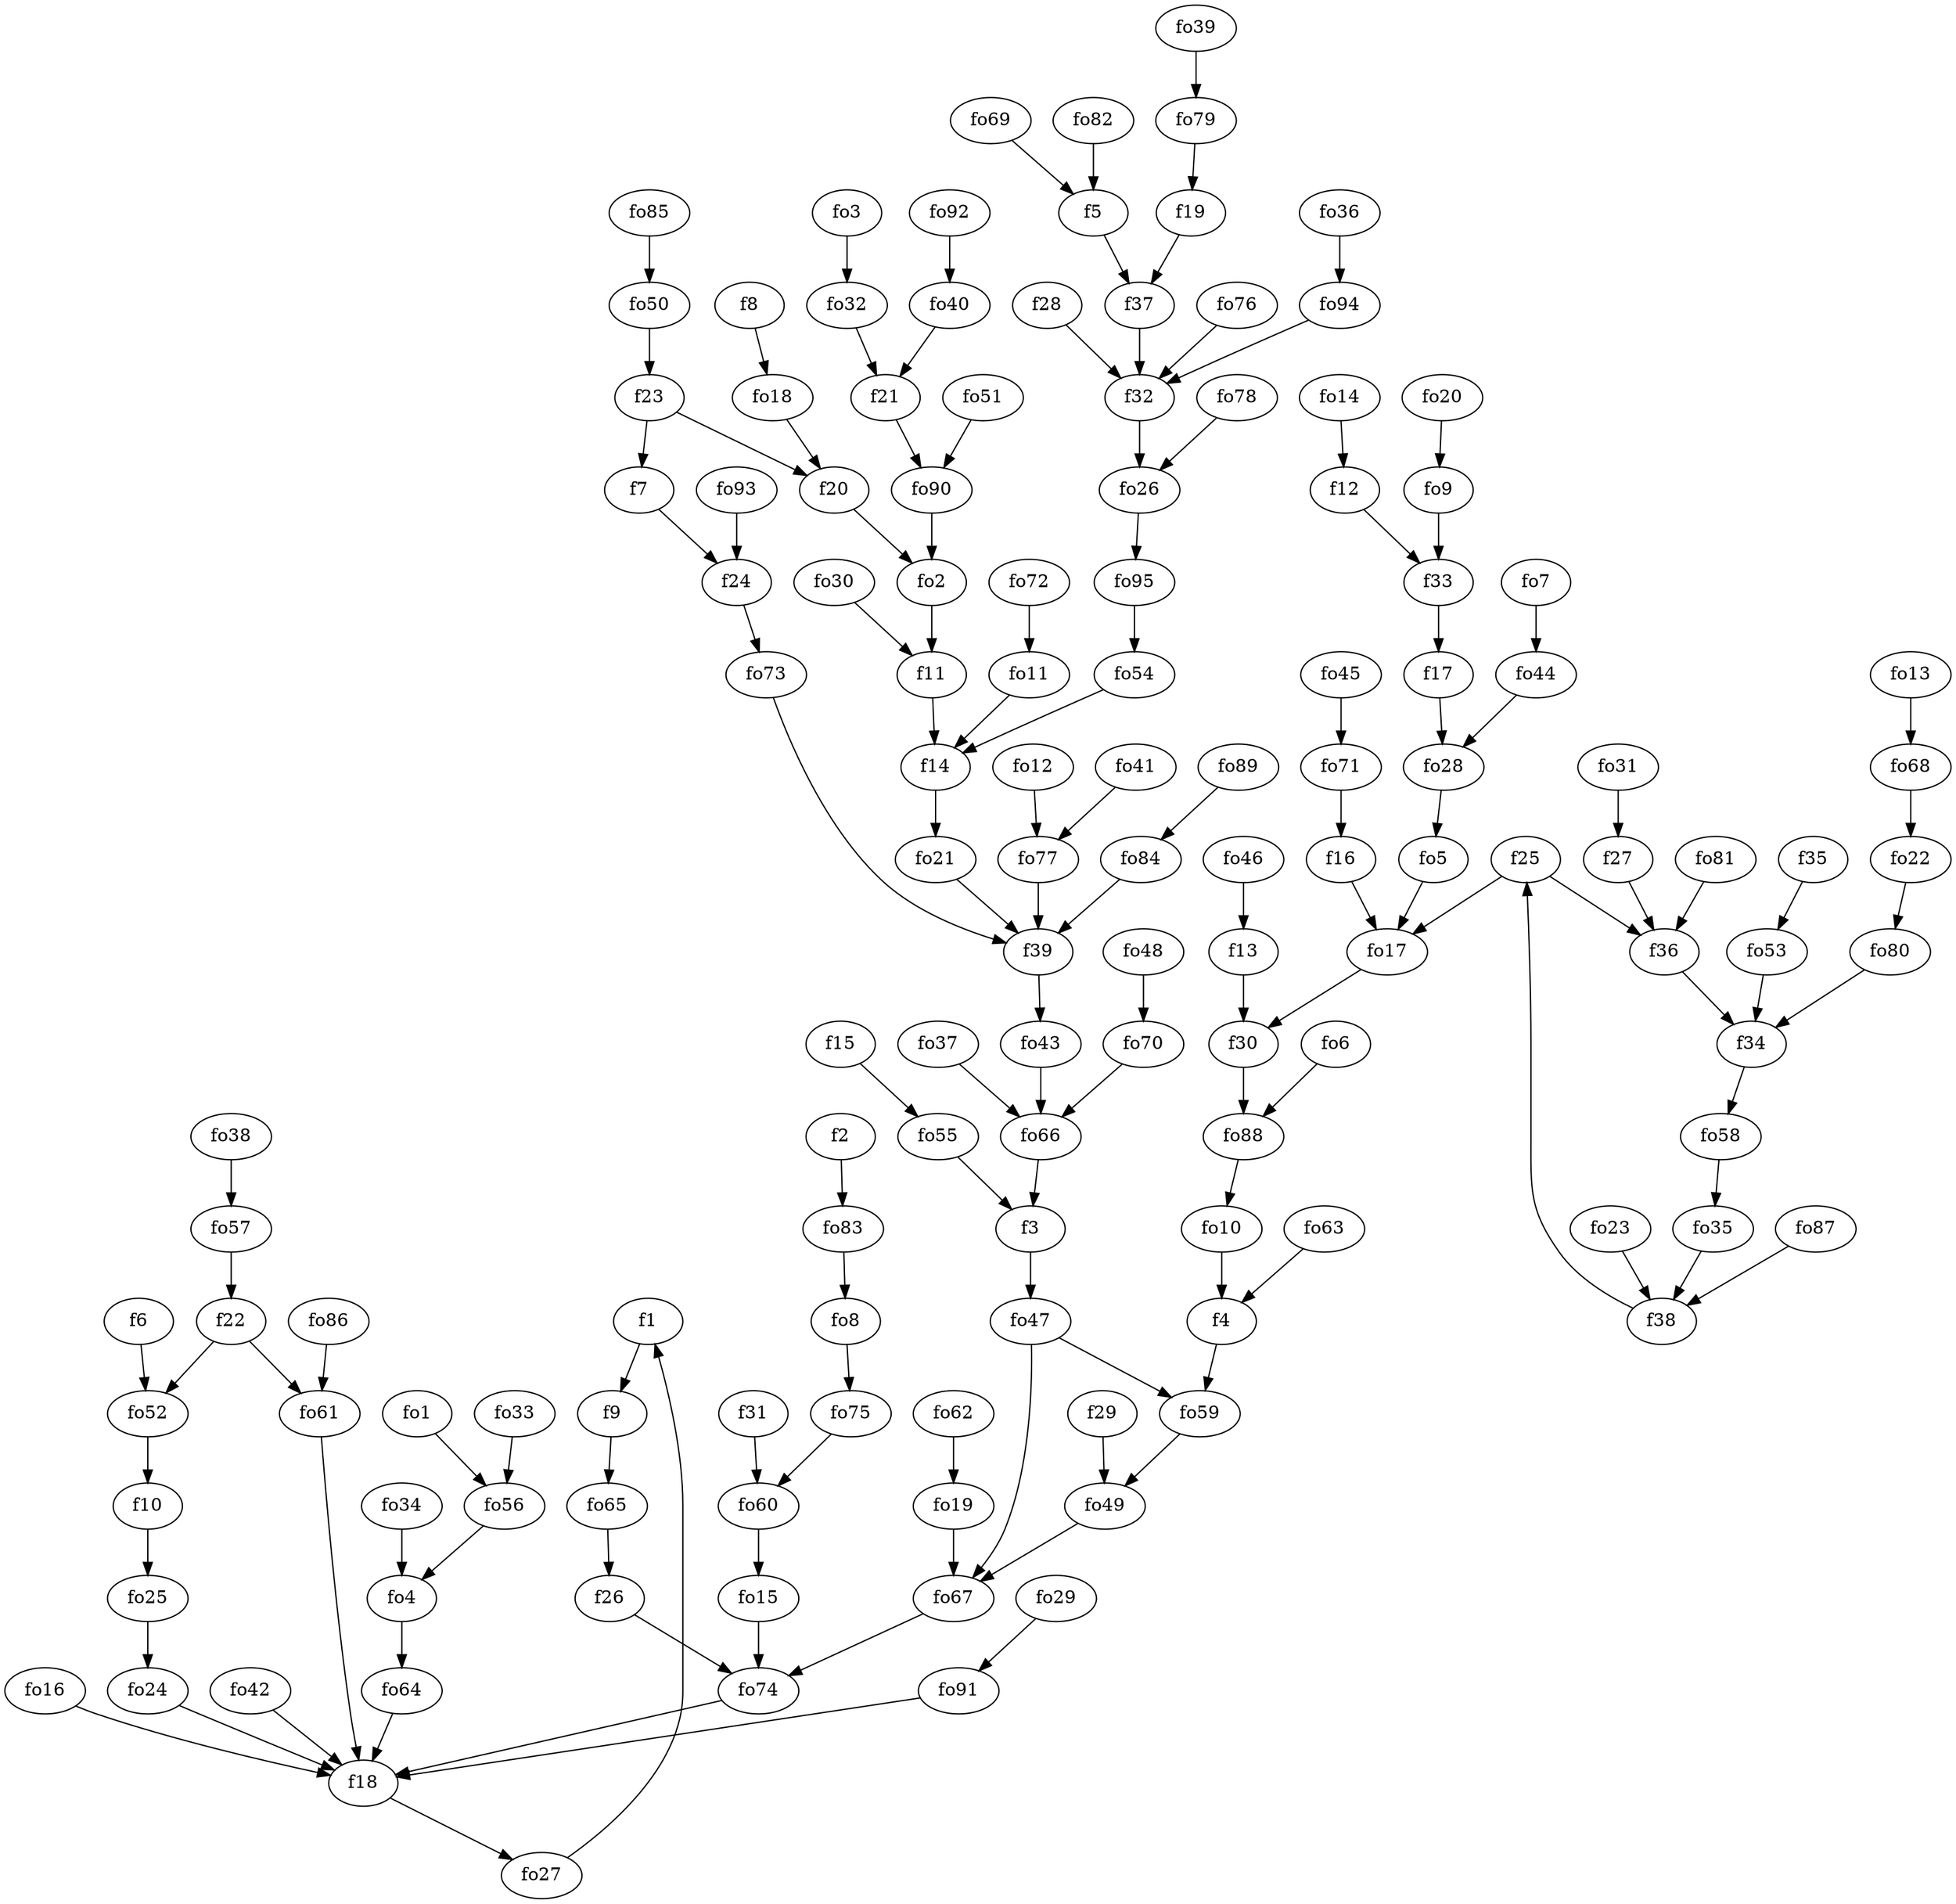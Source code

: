 strict digraph  {
f1;
f2;
f3;
f4;
f5;
f6;
f7;
f8;
f9;
f10;
f11;
f12;
f13;
f14;
f15;
f16;
f17;
f18;
f19;
f20;
f21;
f22;
f23;
f24;
f25;
f26;
f27;
f28;
f29;
f30;
f31;
f32;
f33;
f34;
f35;
f36;
f37;
f38;
f39;
fo1;
fo2;
fo3;
fo4;
fo5;
fo6;
fo7;
fo8;
fo9;
fo10;
fo11;
fo12;
fo13;
fo14;
fo15;
fo16;
fo17;
fo18;
fo19;
fo20;
fo21;
fo22;
fo23;
fo24;
fo25;
fo26;
fo27;
fo28;
fo29;
fo30;
fo31;
fo32;
fo33;
fo34;
fo35;
fo36;
fo37;
fo38;
fo39;
fo40;
fo41;
fo42;
fo43;
fo44;
fo45;
fo46;
fo47;
fo48;
fo49;
fo50;
fo51;
fo52;
fo53;
fo54;
fo55;
fo56;
fo57;
fo58;
fo59;
fo60;
fo61;
fo62;
fo63;
fo64;
fo65;
fo66;
fo67;
fo68;
fo69;
fo70;
fo71;
fo72;
fo73;
fo74;
fo75;
fo76;
fo77;
fo78;
fo79;
fo80;
fo81;
fo82;
fo83;
fo84;
fo85;
fo86;
fo87;
fo88;
fo89;
fo90;
fo91;
fo92;
fo93;
fo94;
fo95;
f1 -> f9  [weight=2];
f2 -> fo83  [weight=2];
f3 -> fo47  [weight=2];
f4 -> fo59  [weight=2];
f5 -> f37  [weight=2];
f6 -> fo52  [weight=2];
f7 -> f24  [weight=2];
f8 -> fo18  [weight=2];
f9 -> fo65  [weight=2];
f10 -> fo25  [weight=2];
f11 -> f14  [weight=2];
f12 -> f33  [weight=2];
f13 -> f30  [weight=2];
f14 -> fo21  [weight=2];
f15 -> fo55  [weight=2];
f16 -> fo17  [weight=2];
f17 -> fo28  [weight=2];
f18 -> fo27  [weight=2];
f19 -> f37  [weight=2];
f20 -> fo2  [weight=2];
f21 -> fo90  [weight=2];
f22 -> fo61  [weight=2];
f22 -> fo52  [weight=2];
f23 -> f20  [weight=2];
f23 -> f7  [weight=2];
f24 -> fo73  [weight=2];
f25 -> f36  [weight=2];
f25 -> fo17  [weight=2];
f26 -> fo74  [weight=2];
f27 -> f36  [weight=2];
f28 -> f32  [weight=2];
f29 -> fo49  [weight=2];
f30 -> fo88  [weight=2];
f31 -> fo60  [weight=2];
f32 -> fo26  [weight=2];
f33 -> f17  [weight=2];
f34 -> fo58  [weight=2];
f35 -> fo53  [weight=2];
f36 -> f34  [weight=2];
f37 -> f32  [weight=2];
f38 -> f25  [weight=2];
f39 -> fo43  [weight=2];
fo1 -> fo56  [weight=2];
fo2 -> f11  [weight=2];
fo3 -> fo32  [weight=2];
fo4 -> fo64  [weight=2];
fo5 -> fo17  [weight=2];
fo6 -> fo88  [weight=2];
fo7 -> fo44  [weight=2];
fo8 -> fo75  [weight=2];
fo9 -> f33  [weight=2];
fo10 -> f4  [weight=2];
fo11 -> f14  [weight=2];
fo12 -> fo77  [weight=2];
fo13 -> fo68  [weight=2];
fo14 -> f12  [weight=2];
fo15 -> fo74  [weight=2];
fo16 -> f18  [weight=2];
fo17 -> f30  [weight=2];
fo18 -> f20  [weight=2];
fo19 -> fo67  [weight=2];
fo20 -> fo9  [weight=2];
fo21 -> f39  [weight=2];
fo22 -> fo80  [weight=2];
fo23 -> f38  [weight=2];
fo24 -> f18  [weight=2];
fo25 -> fo24  [weight=2];
fo26 -> fo95  [weight=2];
fo27 -> f1  [weight=2];
fo28 -> fo5  [weight=2];
fo29 -> fo91  [weight=2];
fo30 -> f11  [weight=2];
fo31 -> f27  [weight=2];
fo32 -> f21  [weight=2];
fo33 -> fo56  [weight=2];
fo34 -> fo4  [weight=2];
fo35 -> f38  [weight=2];
fo36 -> fo94  [weight=2];
fo37 -> fo66  [weight=2];
fo38 -> fo57  [weight=2];
fo39 -> fo79  [weight=2];
fo40 -> f21  [weight=2];
fo41 -> fo77  [weight=2];
fo42 -> f18  [weight=2];
fo43 -> fo66  [weight=2];
fo44 -> fo28  [weight=2];
fo45 -> fo71  [weight=2];
fo46 -> f13  [weight=2];
fo47 -> fo59  [weight=2];
fo47 -> fo67  [weight=2];
fo48 -> fo70  [weight=2];
fo49 -> fo67  [weight=2];
fo50 -> f23  [weight=2];
fo51 -> fo90  [weight=2];
fo52 -> f10  [weight=2];
fo53 -> f34  [weight=2];
fo54 -> f14  [weight=2];
fo55 -> f3  [weight=2];
fo56 -> fo4  [weight=2];
fo57 -> f22  [weight=2];
fo58 -> fo35  [weight=2];
fo59 -> fo49  [weight=2];
fo60 -> fo15  [weight=2];
fo61 -> f18  [weight=2];
fo62 -> fo19  [weight=2];
fo63 -> f4  [weight=2];
fo64 -> f18  [weight=2];
fo65 -> f26  [weight=2];
fo66 -> f3  [weight=2];
fo67 -> fo74  [weight=2];
fo68 -> fo22  [weight=2];
fo69 -> f5  [weight=2];
fo70 -> fo66  [weight=2];
fo71 -> f16  [weight=2];
fo72 -> fo11  [weight=2];
fo73 -> f39  [weight=2];
fo74 -> f18  [weight=2];
fo75 -> fo60  [weight=2];
fo76 -> f32  [weight=2];
fo77 -> f39  [weight=2];
fo78 -> fo26  [weight=2];
fo79 -> f19  [weight=2];
fo80 -> f34  [weight=2];
fo81 -> f36  [weight=2];
fo82 -> f5  [weight=2];
fo83 -> fo8  [weight=2];
fo84 -> f39  [weight=2];
fo85 -> fo50  [weight=2];
fo86 -> fo61  [weight=2];
fo87 -> f38  [weight=2];
fo88 -> fo10  [weight=2];
fo89 -> fo84  [weight=2];
fo90 -> fo2  [weight=2];
fo91 -> f18  [weight=2];
fo92 -> fo40  [weight=2];
fo93 -> f24  [weight=2];
fo94 -> f32  [weight=2];
fo95 -> fo54  [weight=2];
}
